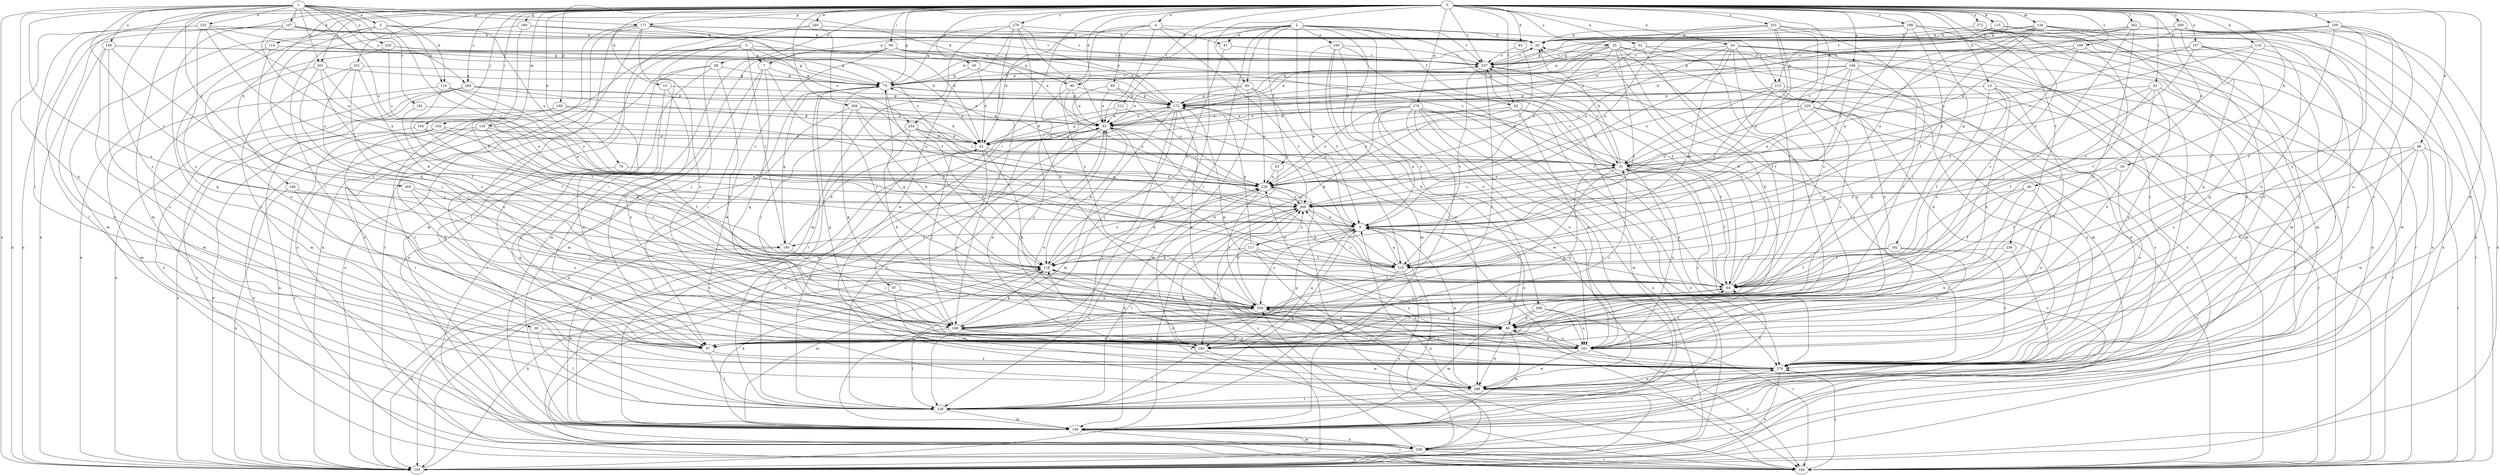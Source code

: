 strict digraph  {
0;
1;
2;
3;
4;
5;
7;
9;
13;
15;
18;
20;
25;
26;
28;
30;
31;
40;
41;
42;
43;
46;
48;
52;
53;
62;
63;
64;
75;
76;
83;
85;
86;
87;
92;
94;
95;
97;
102;
104;
107;
108;
109;
110;
114;
115;
116;
117;
118;
128;
134;
135;
140;
146;
150;
157;
158;
160;
161;
166;
168;
171;
172;
174;
180;
182;
183;
192;
193;
194;
198;
199;
200;
201;
204;
209;
212;
213;
215;
220;
225;
226;
229;
231;
236;
237;
240;
248;
251;
254;
258;
262;
264;
265;
268;
269;
272;
276;
279;
0 -> 4  [label=a];
0 -> 13  [label=b];
0 -> 15  [label=b];
0 -> 18  [label=b];
0 -> 25  [label=c];
0 -> 26  [label=c];
0 -> 28  [label=c];
0 -> 40  [label=d];
0 -> 43  [label=e];
0 -> 46  [label=e];
0 -> 48  [label=e];
0 -> 52  [label=e];
0 -> 62  [label=f];
0 -> 75  [label=g];
0 -> 76  [label=h];
0 -> 83  [label=h];
0 -> 87  [label=i];
0 -> 92  [label=i];
0 -> 94  [label=i];
0 -> 95  [label=i];
0 -> 102  [label=j];
0 -> 104  [label=j];
0 -> 109  [label=k];
0 -> 110  [label=k];
0 -> 114  [label=k];
0 -> 115  [label=k];
0 -> 128  [label=l];
0 -> 134  [label=m];
0 -> 135  [label=m];
0 -> 140  [label=m];
0 -> 146  [label=n];
0 -> 150  [label=n];
0 -> 157  [label=o];
0 -> 166  [label=p];
0 -> 168  [label=p];
0 -> 171  [label=p];
0 -> 174  [label=q];
0 -> 180  [label=q];
0 -> 182  [label=q];
0 -> 198  [label=s];
0 -> 199  [label=s];
0 -> 200  [label=s];
0 -> 201  [label=s];
0 -> 209  [label=t];
0 -> 212  [label=t];
0 -> 213  [label=t];
0 -> 229  [label=v];
0 -> 231  [label=v];
0 -> 236  [label=v];
0 -> 237  [label=v];
0 -> 240  [label=w];
0 -> 248  [label=w];
0 -> 251  [label=x];
0 -> 262  [label=y];
0 -> 264  [label=y];
0 -> 272  [label=z];
0 -> 276  [label=z];
1 -> 5  [label=a];
1 -> 30  [label=c];
1 -> 40  [label=d];
1 -> 107  [label=j];
1 -> 116  [label=k];
1 -> 150  [label=n];
1 -> 158  [label=o];
1 -> 171  [label=p];
1 -> 183  [label=q];
1 -> 192  [label=r];
1 -> 193  [label=r];
1 -> 201  [label=s];
1 -> 204  [label=s];
1 -> 220  [label=u];
1 -> 225  [label=u];
1 -> 226  [label=u];
1 -> 264  [label=y];
1 -> 265  [label=y];
2 -> 7  [label=a];
2 -> 41  [label=d];
2 -> 62  [label=f];
2 -> 63  [label=f];
2 -> 64  [label=f];
2 -> 95  [label=i];
2 -> 97  [label=i];
2 -> 128  [label=l];
2 -> 160  [label=o];
2 -> 161  [label=o];
2 -> 213  [label=t];
2 -> 215  [label=t];
2 -> 237  [label=v];
2 -> 254  [label=x];
2 -> 268  [label=y];
3 -> 7  [label=a];
3 -> 53  [label=e];
3 -> 97  [label=i];
3 -> 108  [label=j];
3 -> 193  [label=r];
3 -> 254  [label=x];
3 -> 258  [label=x];
4 -> 20  [label=b];
4 -> 41  [label=d];
4 -> 42  [label=d];
4 -> 53  [label=e];
4 -> 85  [label=h];
4 -> 204  [label=s];
4 -> 215  [label=t];
5 -> 20  [label=b];
5 -> 86  [label=h];
5 -> 116  [label=k];
5 -> 140  [label=m];
5 -> 183  [label=q];
5 -> 226  [label=u];
5 -> 269  [label=y];
7 -> 75  [label=g];
7 -> 97  [label=i];
7 -> 140  [label=m];
7 -> 183  [label=q];
7 -> 204  [label=s];
9 -> 117  [label=k];
9 -> 161  [label=o];
9 -> 183  [label=q];
9 -> 193  [label=r];
9 -> 204  [label=s];
9 -> 258  [label=x];
13 -> 64  [label=f];
13 -> 86  [label=h];
13 -> 97  [label=i];
13 -> 172  [label=p];
13 -> 194  [label=r];
13 -> 204  [label=s];
15 -> 97  [label=i];
15 -> 161  [label=o];
15 -> 172  [label=p];
18 -> 64  [label=f];
18 -> 161  [label=o];
18 -> 226  [label=u];
20 -> 237  [label=v];
25 -> 53  [label=e];
25 -> 86  [label=h];
25 -> 140  [label=m];
25 -> 161  [label=o];
25 -> 172  [label=p];
25 -> 215  [label=t];
25 -> 226  [label=u];
25 -> 237  [label=v];
25 -> 258  [label=x];
26 -> 31  [label=c];
26 -> 42  [label=d];
26 -> 75  [label=g];
28 -> 75  [label=g];
28 -> 108  [label=j];
28 -> 150  [label=n];
28 -> 194  [label=r];
28 -> 258  [label=x];
30 -> 128  [label=l];
30 -> 161  [label=o];
31 -> 20  [label=b];
31 -> 64  [label=f];
31 -> 97  [label=i];
31 -> 161  [label=o];
31 -> 183  [label=q];
31 -> 194  [label=r];
31 -> 226  [label=u];
31 -> 237  [label=v];
40 -> 53  [label=e];
40 -> 161  [label=o];
40 -> 172  [label=p];
40 -> 269  [label=y];
41 -> 118  [label=k];
41 -> 237  [label=v];
42 -> 31  [label=c];
42 -> 86  [label=h];
42 -> 108  [label=j];
42 -> 128  [label=l];
42 -> 161  [label=o];
42 -> 172  [label=p];
43 -> 9  [label=a];
43 -> 118  [label=k];
43 -> 140  [label=m];
43 -> 161  [label=o];
43 -> 183  [label=q];
43 -> 194  [label=r];
43 -> 226  [label=u];
43 -> 237  [label=v];
43 -> 258  [label=x];
46 -> 64  [label=f];
46 -> 108  [label=j];
46 -> 161  [label=o];
46 -> 269  [label=y];
48 -> 31  [label=c];
48 -> 86  [label=h];
48 -> 128  [label=l];
48 -> 194  [label=r];
48 -> 204  [label=s];
48 -> 248  [label=w];
52 -> 42  [label=d];
52 -> 64  [label=f];
52 -> 97  [label=i];
52 -> 194  [label=r];
52 -> 237  [label=v];
53 -> 42  [label=d];
53 -> 118  [label=k];
53 -> 128  [label=l];
53 -> 150  [label=n];
53 -> 194  [label=r];
53 -> 215  [label=t];
53 -> 226  [label=u];
62 -> 53  [label=e];
62 -> 150  [label=n];
62 -> 161  [label=o];
62 -> 226  [label=u];
62 -> 279  [label=z];
63 -> 118  [label=k];
63 -> 226  [label=u];
64 -> 9  [label=a];
64 -> 20  [label=b];
64 -> 75  [label=g];
64 -> 204  [label=s];
64 -> 226  [label=u];
64 -> 237  [label=v];
64 -> 269  [label=y];
75 -> 20  [label=b];
75 -> 31  [label=c];
75 -> 118  [label=k];
75 -> 128  [label=l];
75 -> 150  [label=n];
75 -> 172  [label=p];
75 -> 237  [label=v];
76 -> 183  [label=q];
76 -> 226  [label=u];
83 -> 226  [label=u];
83 -> 237  [label=v];
85 -> 53  [label=e];
85 -> 140  [label=m];
85 -> 172  [label=p];
85 -> 226  [label=u];
86 -> 97  [label=i];
86 -> 118  [label=k];
86 -> 140  [label=m];
86 -> 161  [label=o];
86 -> 172  [label=p];
86 -> 194  [label=r];
86 -> 204  [label=s];
86 -> 248  [label=w];
87 -> 150  [label=n];
87 -> 204  [label=s];
87 -> 248  [label=w];
92 -> 31  [label=c];
92 -> 64  [label=f];
92 -> 86  [label=h];
92 -> 128  [label=l];
92 -> 161  [label=o];
92 -> 172  [label=p];
94 -> 31  [label=c];
94 -> 97  [label=i];
94 -> 140  [label=m];
94 -> 172  [label=p];
94 -> 237  [label=v];
94 -> 248  [label=w];
95 -> 9  [label=a];
95 -> 53  [label=e];
95 -> 140  [label=m];
95 -> 172  [label=p];
95 -> 226  [label=u];
97 -> 86  [label=h];
97 -> 128  [label=l];
97 -> 279  [label=z];
102 -> 9  [label=a];
102 -> 42  [label=d];
102 -> 97  [label=i];
102 -> 150  [label=n];
102 -> 194  [label=r];
104 -> 42  [label=d];
104 -> 118  [label=k];
104 -> 150  [label=n];
107 -> 9  [label=a];
107 -> 20  [label=b];
107 -> 128  [label=l];
107 -> 150  [label=n];
107 -> 172  [label=p];
107 -> 237  [label=v];
108 -> 118  [label=k];
108 -> 128  [label=l];
108 -> 183  [label=q];
108 -> 204  [label=s];
108 -> 279  [label=z];
109 -> 20  [label=b];
109 -> 64  [label=f];
109 -> 161  [label=o];
109 -> 172  [label=p];
109 -> 204  [label=s];
109 -> 279  [label=z];
110 -> 31  [label=c];
110 -> 86  [label=h];
110 -> 161  [label=o];
110 -> 215  [label=t];
110 -> 237  [label=v];
114 -> 108  [label=j];
114 -> 150  [label=n];
114 -> 237  [label=v];
115 -> 20  [label=b];
115 -> 75  [label=g];
115 -> 128  [label=l];
115 -> 279  [label=z];
116 -> 9  [label=a];
116 -> 140  [label=m];
116 -> 172  [label=p];
116 -> 215  [label=t];
116 -> 269  [label=y];
117 -> 118  [label=k];
117 -> 172  [label=p];
117 -> 183  [label=q];
117 -> 215  [label=t];
117 -> 248  [label=w];
117 -> 269  [label=y];
117 -> 279  [label=z];
118 -> 64  [label=f];
118 -> 140  [label=m];
118 -> 226  [label=u];
128 -> 9  [label=a];
128 -> 140  [label=m];
134 -> 9  [label=a];
134 -> 20  [label=b];
134 -> 31  [label=c];
134 -> 42  [label=d];
134 -> 53  [label=e];
134 -> 140  [label=m];
134 -> 150  [label=n];
134 -> 215  [label=t];
134 -> 279  [label=z];
135 -> 31  [label=c];
135 -> 42  [label=d];
135 -> 64  [label=f];
135 -> 150  [label=n];
135 -> 183  [label=q];
135 -> 204  [label=s];
140 -> 118  [label=k];
140 -> 194  [label=r];
140 -> 237  [label=v];
140 -> 258  [label=x];
140 -> 279  [label=z];
146 -> 97  [label=i];
146 -> 150  [label=n];
146 -> 269  [label=y];
150 -> 9  [label=a];
150 -> 118  [label=k];
150 -> 204  [label=s];
150 -> 269  [label=y];
157 -> 183  [label=q];
157 -> 194  [label=r];
157 -> 215  [label=t];
157 -> 237  [label=v];
157 -> 269  [label=y];
157 -> 279  [label=z];
158 -> 75  [label=g];
158 -> 97  [label=i];
158 -> 204  [label=s];
158 -> 237  [label=v];
158 -> 248  [label=w];
158 -> 279  [label=z];
160 -> 9  [label=a];
160 -> 64  [label=f];
160 -> 86  [label=h];
160 -> 140  [label=m];
160 -> 237  [label=v];
160 -> 248  [label=w];
161 -> 64  [label=f];
161 -> 75  [label=g];
161 -> 86  [label=h];
161 -> 194  [label=r];
161 -> 248  [label=w];
166 -> 9  [label=a];
166 -> 75  [label=g];
166 -> 86  [label=h];
166 -> 150  [label=n];
166 -> 172  [label=p];
166 -> 215  [label=t];
166 -> 226  [label=u];
168 -> 53  [label=e];
168 -> 150  [label=n];
168 -> 183  [label=q];
168 -> 279  [label=z];
171 -> 20  [label=b];
171 -> 42  [label=d];
171 -> 140  [label=m];
171 -> 150  [label=n];
171 -> 161  [label=o];
171 -> 194  [label=r];
171 -> 226  [label=u];
171 -> 237  [label=v];
171 -> 258  [label=x];
172 -> 53  [label=e];
172 -> 108  [label=j];
172 -> 128  [label=l];
172 -> 140  [label=m];
172 -> 150  [label=n];
172 -> 161  [label=o];
172 -> 269  [label=y];
174 -> 9  [label=a];
174 -> 53  [label=e];
174 -> 64  [label=f];
174 -> 108  [label=j];
174 -> 118  [label=k];
174 -> 128  [label=l];
174 -> 140  [label=m];
174 -> 150  [label=n];
174 -> 161  [label=o];
174 -> 226  [label=u];
174 -> 279  [label=z];
180 -> 20  [label=b];
180 -> 42  [label=d];
180 -> 97  [label=i];
180 -> 118  [label=k];
182 -> 64  [label=f];
182 -> 161  [label=o];
182 -> 215  [label=t];
182 -> 279  [label=z];
183 -> 9  [label=a];
183 -> 31  [label=c];
183 -> 53  [label=e];
183 -> 64  [label=f];
183 -> 118  [label=k];
183 -> 128  [label=l];
183 -> 248  [label=w];
192 -> 53  [label=e];
192 -> 215  [label=t];
193 -> 42  [label=d];
193 -> 75  [label=g];
193 -> 108  [label=j];
193 -> 140  [label=m];
194 -> 226  [label=u];
194 -> 279  [label=z];
198 -> 9  [label=a];
198 -> 20  [label=b];
198 -> 75  [label=g];
198 -> 108  [label=j];
198 -> 150  [label=n];
198 -> 194  [label=r];
198 -> 279  [label=z];
199 -> 31  [label=c];
199 -> 64  [label=f];
199 -> 215  [label=t];
199 -> 237  [label=v];
200 -> 20  [label=b];
200 -> 150  [label=n];
200 -> 183  [label=q];
200 -> 237  [label=v];
200 -> 258  [label=x];
200 -> 279  [label=z];
201 -> 9  [label=a];
201 -> 64  [label=f];
201 -> 75  [label=g];
201 -> 140  [label=m];
201 -> 204  [label=s];
204 -> 86  [label=h];
204 -> 108  [label=j];
204 -> 269  [label=y];
204 -> 279  [label=z];
209 -> 42  [label=d];
209 -> 53  [label=e];
209 -> 108  [label=j];
209 -> 118  [label=k];
209 -> 226  [label=u];
209 -> 279  [label=z];
212 -> 42  [label=d];
212 -> 53  [label=e];
212 -> 248  [label=w];
213 -> 9  [label=a];
213 -> 31  [label=c];
213 -> 42  [label=d];
213 -> 172  [label=p];
213 -> 194  [label=r];
213 -> 248  [label=w];
213 -> 279  [label=z];
215 -> 9  [label=a];
215 -> 53  [label=e];
215 -> 128  [label=l];
215 -> 258  [label=x];
220 -> 31  [label=c];
220 -> 75  [label=g];
220 -> 161  [label=o];
220 -> 237  [label=v];
225 -> 9  [label=a];
225 -> 20  [label=b];
225 -> 75  [label=g];
225 -> 97  [label=i];
225 -> 150  [label=n];
225 -> 204  [label=s];
225 -> 226  [label=u];
226 -> 75  [label=g];
226 -> 118  [label=k];
226 -> 194  [label=r];
226 -> 204  [label=s];
226 -> 269  [label=y];
229 -> 42  [label=d];
229 -> 53  [label=e];
229 -> 194  [label=r];
229 -> 204  [label=s];
229 -> 269  [label=y];
229 -> 279  [label=z];
231 -> 75  [label=g];
231 -> 108  [label=j];
231 -> 118  [label=k];
231 -> 140  [label=m];
231 -> 161  [label=o];
236 -> 86  [label=h];
236 -> 128  [label=l];
236 -> 215  [label=t];
237 -> 75  [label=g];
237 -> 97  [label=i];
237 -> 215  [label=t];
237 -> 279  [label=z];
240 -> 20  [label=b];
240 -> 97  [label=i];
240 -> 128  [label=l];
240 -> 215  [label=t];
248 -> 9  [label=a];
248 -> 64  [label=f];
248 -> 128  [label=l];
248 -> 194  [label=r];
251 -> 9  [label=a];
251 -> 20  [label=b];
251 -> 64  [label=f];
251 -> 97  [label=i];
251 -> 140  [label=m];
251 -> 172  [label=p];
251 -> 204  [label=s];
251 -> 269  [label=y];
254 -> 9  [label=a];
254 -> 31  [label=c];
254 -> 42  [label=d];
254 -> 86  [label=h];
254 -> 118  [label=k];
254 -> 128  [label=l];
258 -> 31  [label=c];
258 -> 53  [label=e];
258 -> 140  [label=m];
258 -> 150  [label=n];
258 -> 194  [label=r];
258 -> 269  [label=y];
262 -> 20  [label=b];
262 -> 86  [label=h];
262 -> 108  [label=j];
262 -> 150  [label=n];
262 -> 172  [label=p];
262 -> 194  [label=r];
262 -> 269  [label=y];
264 -> 42  [label=d];
264 -> 53  [label=e];
264 -> 150  [label=n];
264 -> 172  [label=p];
264 -> 194  [label=r];
264 -> 258  [label=x];
265 -> 108  [label=j];
265 -> 161  [label=o];
265 -> 269  [label=y];
268 -> 86  [label=h];
268 -> 140  [label=m];
268 -> 161  [label=o];
268 -> 194  [label=r];
269 -> 9  [label=a];
269 -> 31  [label=c];
269 -> 128  [label=l];
269 -> 150  [label=n];
269 -> 215  [label=t];
269 -> 226  [label=u];
272 -> 20  [label=b];
272 -> 140  [label=m];
272 -> 204  [label=s];
272 -> 279  [label=z];
276 -> 20  [label=b];
276 -> 53  [label=e];
276 -> 75  [label=g];
276 -> 86  [label=h];
276 -> 108  [label=j];
276 -> 140  [label=m];
276 -> 172  [label=p];
276 -> 248  [label=w];
279 -> 9  [label=a];
279 -> 20  [label=b];
279 -> 31  [label=c];
279 -> 53  [label=e];
279 -> 75  [label=g];
279 -> 150  [label=n];
279 -> 204  [label=s];
279 -> 248  [label=w];
}
